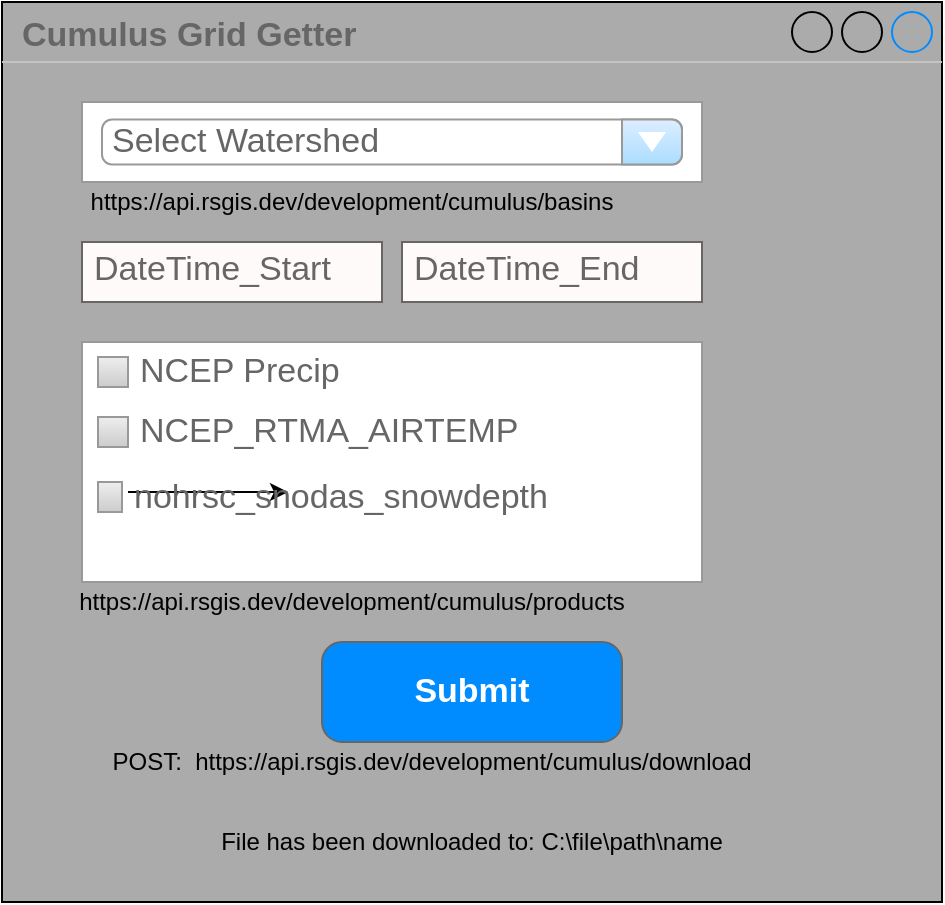<mxfile version="13.1.3">
    <diagram id="6hGFLwfOUW9BJ-s0fimq" name="Page-1">
        <mxGraphModel dx="683" dy="490" grid="1" gridSize="10" guides="1" tooltips="1" connect="1" arrows="1" fold="1" page="1" pageScale="1" pageWidth="827" pageHeight="1169" math="0" shadow="0">
            <root>
                <mxCell id="0"/>
                <mxCell id="1" parent="0"/>
                <mxCell id="2" value="&lt;b&gt;Cumulus Grid Getter&lt;/b&gt;" style="strokeWidth=1;shadow=0;dashed=0;align=center;html=1;shape=mxgraph.mockup.containers.window;align=left;verticalAlign=top;spacingLeft=8;strokeColor2=#008cff;strokeColor3=#c4c4c4;fontColor=#666666;mainText=;fontSize=17;labelBackgroundColor=none;fillColor=#ABABAB;" vertex="1" parent="1">
                    <mxGeometry x="150" y="50" width="470" height="450" as="geometry"/>
                </mxCell>
                <mxCell id="16" value="" style="strokeWidth=1;shadow=0;dashed=0;align=center;html=1;shape=mxgraph.mockup.forms.rrect;rSize=0;strokeColor=#999999;fillColor=#ffffff;recursiveResize=0;" vertex="1" parent="1">
                    <mxGeometry x="190" y="100" width="310" height="40" as="geometry"/>
                </mxCell>
                <mxCell id="23" value="" style="edgeStyle=orthogonalEdgeStyle;rounded=0;orthogonalLoop=1;jettySize=auto;html=1;" edge="1" parent="16">
                    <mxGeometry relative="1" as="geometry">
                        <mxPoint x="23" y="15" as="sourcePoint"/>
                        <mxPoint x="103" y="15" as="targetPoint"/>
                    </mxGeometry>
                </mxCell>
                <mxCell id="8" value="Select Watershed" style="strokeWidth=1;shadow=0;dashed=0;align=center;html=1;shape=mxgraph.mockup.forms.comboBox;strokeColor=#999999;fillColor=#ddeeff;align=left;fillColor2=#aaddff;mainText=;fontColor=#666666;fontSize=17;spacingLeft=3;" vertex="1" parent="16">
                    <mxGeometry x="10" y="8.75" width="290" height="22.5" as="geometry"/>
                </mxCell>
                <mxCell id="33" value="" style="strokeWidth=1;shadow=0;dashed=0;align=center;html=1;shape=mxgraph.mockup.forms.rrect;rSize=0;strokeColor=#999999;fillColor=#ffffff;recursiveResize=0;" vertex="1" parent="1">
                    <mxGeometry x="190" y="220" width="310" height="120" as="geometry"/>
                </mxCell>
                <mxCell id="34" value="NCEP Precip" style="strokeWidth=1;shadow=0;dashed=0;align=center;html=1;shape=mxgraph.mockup.forms.rrect;rSize=0;fillColor=#eeeeee;strokeColor=#999999;gradientColor=#cccccc;align=left;spacingLeft=4;fontSize=17;fontColor=#666666;labelPosition=right;" vertex="1" parent="33">
                    <mxGeometry x="8" y="7.5" width="15" height="15" as="geometry"/>
                </mxCell>
                <mxCell id="35" value="NCEP_RTMA_AIRTEMP" style="strokeWidth=1;shadow=0;dashed=0;align=center;html=1;shape=mxgraph.mockup.forms.rrect;rSize=0;fillColor=#eeeeee;strokeColor=#999999;gradientColor=#cccccc;align=left;spacingLeft=4;fontSize=17;fontColor=#666666;labelPosition=right;" vertex="1" parent="33">
                    <mxGeometry x="8" y="37.5" width="15" height="15" as="geometry"/>
                </mxCell>
                <mxCell id="105" value="" style="edgeStyle=orthogonalEdgeStyle;rounded=0;orthogonalLoop=1;jettySize=auto;html=1;" edge="1" parent="33">
                    <mxGeometry relative="1" as="geometry">
                        <mxPoint x="23" y="75" as="sourcePoint"/>
                        <mxPoint x="103" y="75" as="targetPoint"/>
                    </mxGeometry>
                </mxCell>
                <mxCell id="37" value="nohrsc_snodas_snowdepth" style="strokeWidth=1;shadow=0;dashed=0;align=center;html=1;shape=mxgraph.mockup.forms.rrect;rSize=0;fillColor=#eeeeee;strokeColor=#999999;gradientColor=#cccccc;align=left;spacingLeft=4;fontSize=17;fontColor=#666666;labelPosition=right;" vertex="1" parent="33">
                    <mxGeometry x="8" y="70" width="12" height="15" as="geometry"/>
                </mxCell>
                <mxCell id="91" value="DateTime_Start" style="strokeWidth=1;shadow=0;dashed=0;align=center;html=1;shape=mxgraph.mockup.text.textBox;fontColor=#666666;align=left;fontSize=17;spacingLeft=4;spacingTop=-3;strokeColor=#666666;mainText=;fillColor=#FFFAFA;" vertex="1" parent="1">
                    <mxGeometry x="190" y="170" width="150" height="30" as="geometry"/>
                </mxCell>
                <mxCell id="93" value="DateTime_End" style="strokeWidth=1;shadow=0;dashed=0;align=center;html=1;shape=mxgraph.mockup.text.textBox;fontColor=#666666;align=left;fontSize=17;spacingLeft=4;spacingTop=-3;strokeColor=#666666;mainText=;fillColor=#FFFAFA;" vertex="1" parent="1">
                    <mxGeometry x="350" y="170" width="150" height="30" as="geometry"/>
                </mxCell>
                <mxCell id="94" value="Submit" style="strokeWidth=1;shadow=0;dashed=0;align=center;html=1;shape=mxgraph.mockup.buttons.button;strokeColor=#666666;fontColor=#ffffff;mainText=;buttonStyle=round;fontSize=17;fontStyle=1;fillColor=#008cff;whiteSpace=wrap;" vertex="1" parent="1">
                    <mxGeometry x="310" y="370" width="150" height="50" as="geometry"/>
                </mxCell>
                <mxCell id="98" value="https://api.rsgis.dev/development/cumulus/basins" style="text;html=1;strokeColor=none;fillColor=none;align=center;verticalAlign=middle;whiteSpace=wrap;rounded=0;" vertex="1" parent="1">
                    <mxGeometry x="180" y="130" width="290" height="40" as="geometry"/>
                </mxCell>
                <mxCell id="100" value="https://api.rsgis.dev/development/cumulus/products" style="text;html=1;strokeColor=none;fillColor=none;align=center;verticalAlign=middle;whiteSpace=wrap;rounded=0;" vertex="1" parent="1">
                    <mxGeometry x="180" y="330" width="290" height="40" as="geometry"/>
                </mxCell>
                <mxCell id="108" value="File has been downloaded to: C:\file\path\name" style="text;html=1;strokeColor=none;fillColor=none;align=center;verticalAlign=middle;whiteSpace=wrap;rounded=0;" vertex="1" parent="1">
                    <mxGeometry x="240" y="450" width="290" height="40" as="geometry"/>
                </mxCell>
                <mxCell id="110" value="POST:&amp;nbsp; https://api.rsgis.dev/development/cumulus/download" style="text;html=1;strokeColor=none;fillColor=none;align=center;verticalAlign=middle;whiteSpace=wrap;rounded=0;" vertex="1" parent="1">
                    <mxGeometry x="190" y="410" width="350" height="40" as="geometry"/>
                </mxCell>
            </root>
        </mxGraphModel>
    </diagram>
</mxfile>